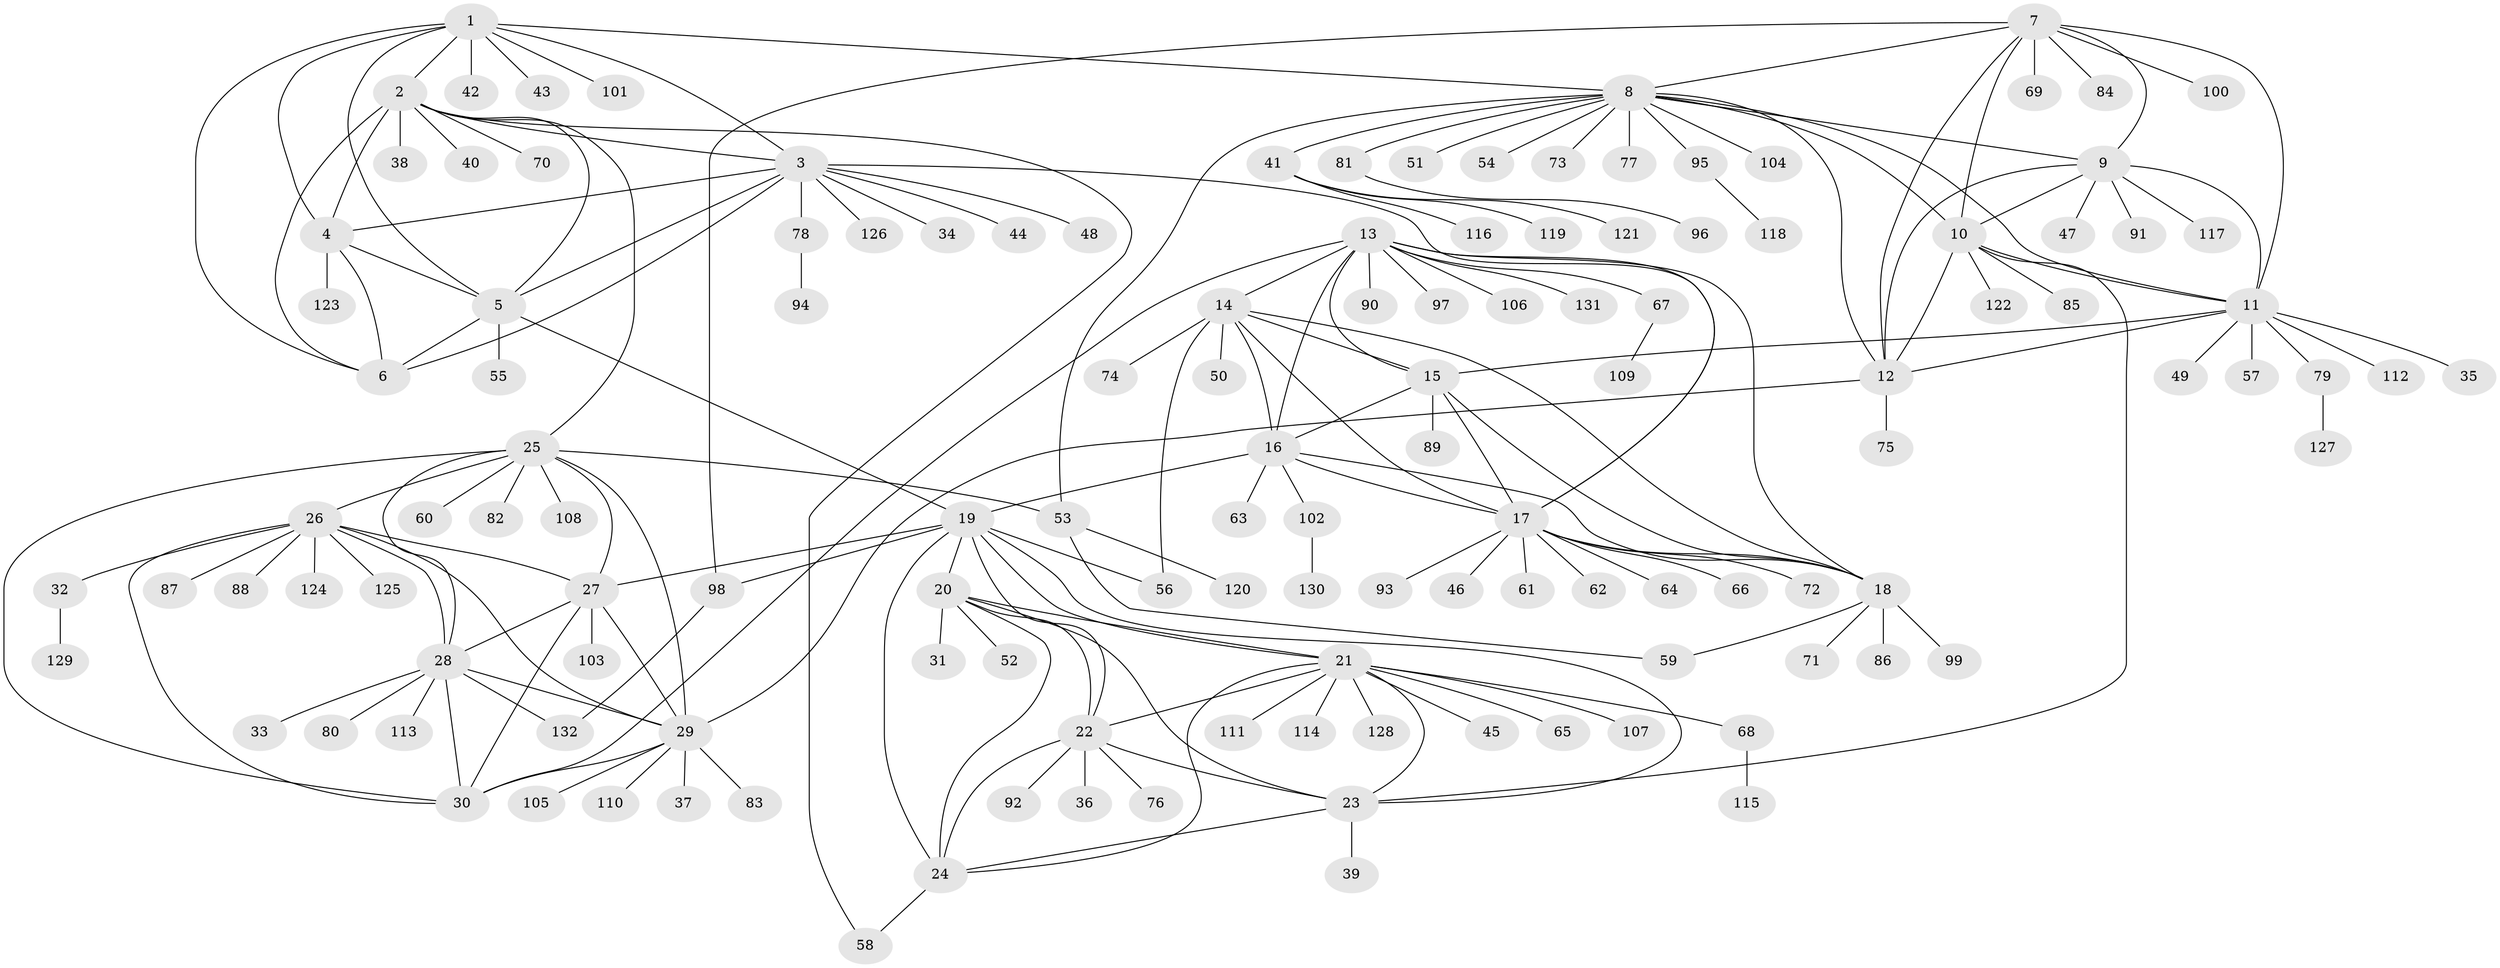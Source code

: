 // Generated by graph-tools (version 1.1) at 2025/16/03/09/25 04:16:10]
// undirected, 132 vertices, 193 edges
graph export_dot {
graph [start="1"]
  node [color=gray90,style=filled];
  1;
  2;
  3;
  4;
  5;
  6;
  7;
  8;
  9;
  10;
  11;
  12;
  13;
  14;
  15;
  16;
  17;
  18;
  19;
  20;
  21;
  22;
  23;
  24;
  25;
  26;
  27;
  28;
  29;
  30;
  31;
  32;
  33;
  34;
  35;
  36;
  37;
  38;
  39;
  40;
  41;
  42;
  43;
  44;
  45;
  46;
  47;
  48;
  49;
  50;
  51;
  52;
  53;
  54;
  55;
  56;
  57;
  58;
  59;
  60;
  61;
  62;
  63;
  64;
  65;
  66;
  67;
  68;
  69;
  70;
  71;
  72;
  73;
  74;
  75;
  76;
  77;
  78;
  79;
  80;
  81;
  82;
  83;
  84;
  85;
  86;
  87;
  88;
  89;
  90;
  91;
  92;
  93;
  94;
  95;
  96;
  97;
  98;
  99;
  100;
  101;
  102;
  103;
  104;
  105;
  106;
  107;
  108;
  109;
  110;
  111;
  112;
  113;
  114;
  115;
  116;
  117;
  118;
  119;
  120;
  121;
  122;
  123;
  124;
  125;
  126;
  127;
  128;
  129;
  130;
  131;
  132;
  1 -- 2;
  1 -- 3;
  1 -- 4;
  1 -- 5;
  1 -- 6;
  1 -- 8;
  1 -- 42;
  1 -- 43;
  1 -- 101;
  2 -- 3;
  2 -- 4;
  2 -- 5;
  2 -- 6;
  2 -- 25;
  2 -- 38;
  2 -- 40;
  2 -- 58;
  2 -- 70;
  3 -- 4;
  3 -- 5;
  3 -- 6;
  3 -- 17;
  3 -- 34;
  3 -- 44;
  3 -- 48;
  3 -- 78;
  3 -- 126;
  4 -- 5;
  4 -- 6;
  4 -- 123;
  5 -- 6;
  5 -- 19;
  5 -- 55;
  7 -- 8;
  7 -- 9;
  7 -- 10;
  7 -- 11;
  7 -- 12;
  7 -- 69;
  7 -- 84;
  7 -- 98;
  7 -- 100;
  8 -- 9;
  8 -- 10;
  8 -- 11;
  8 -- 12;
  8 -- 41;
  8 -- 51;
  8 -- 53;
  8 -- 54;
  8 -- 73;
  8 -- 77;
  8 -- 81;
  8 -- 95;
  8 -- 104;
  9 -- 10;
  9 -- 11;
  9 -- 12;
  9 -- 47;
  9 -- 91;
  9 -- 117;
  10 -- 11;
  10 -- 12;
  10 -- 23;
  10 -- 85;
  10 -- 122;
  11 -- 12;
  11 -- 15;
  11 -- 35;
  11 -- 49;
  11 -- 57;
  11 -- 79;
  11 -- 112;
  12 -- 29;
  12 -- 75;
  13 -- 14;
  13 -- 15;
  13 -- 16;
  13 -- 17;
  13 -- 18;
  13 -- 30;
  13 -- 67;
  13 -- 90;
  13 -- 97;
  13 -- 106;
  13 -- 131;
  14 -- 15;
  14 -- 16;
  14 -- 17;
  14 -- 18;
  14 -- 50;
  14 -- 56;
  14 -- 74;
  15 -- 16;
  15 -- 17;
  15 -- 18;
  15 -- 89;
  16 -- 17;
  16 -- 18;
  16 -- 19;
  16 -- 63;
  16 -- 102;
  17 -- 18;
  17 -- 46;
  17 -- 61;
  17 -- 62;
  17 -- 64;
  17 -- 66;
  17 -- 72;
  17 -- 93;
  18 -- 59;
  18 -- 71;
  18 -- 86;
  18 -- 99;
  19 -- 20;
  19 -- 21;
  19 -- 22;
  19 -- 23;
  19 -- 24;
  19 -- 27;
  19 -- 56;
  19 -- 98;
  20 -- 21;
  20 -- 22;
  20 -- 23;
  20 -- 24;
  20 -- 31;
  20 -- 52;
  21 -- 22;
  21 -- 23;
  21 -- 24;
  21 -- 45;
  21 -- 65;
  21 -- 68;
  21 -- 107;
  21 -- 111;
  21 -- 114;
  21 -- 128;
  22 -- 23;
  22 -- 24;
  22 -- 36;
  22 -- 76;
  22 -- 92;
  23 -- 24;
  23 -- 39;
  24 -- 58;
  25 -- 26;
  25 -- 27;
  25 -- 28;
  25 -- 29;
  25 -- 30;
  25 -- 53;
  25 -- 60;
  25 -- 82;
  25 -- 108;
  26 -- 27;
  26 -- 28;
  26 -- 29;
  26 -- 30;
  26 -- 32;
  26 -- 87;
  26 -- 88;
  26 -- 124;
  26 -- 125;
  27 -- 28;
  27 -- 29;
  27 -- 30;
  27 -- 103;
  28 -- 29;
  28 -- 30;
  28 -- 33;
  28 -- 80;
  28 -- 113;
  28 -- 132;
  29 -- 30;
  29 -- 37;
  29 -- 83;
  29 -- 105;
  29 -- 110;
  32 -- 129;
  41 -- 116;
  41 -- 119;
  41 -- 121;
  53 -- 59;
  53 -- 120;
  67 -- 109;
  68 -- 115;
  78 -- 94;
  79 -- 127;
  81 -- 96;
  95 -- 118;
  98 -- 132;
  102 -- 130;
}
